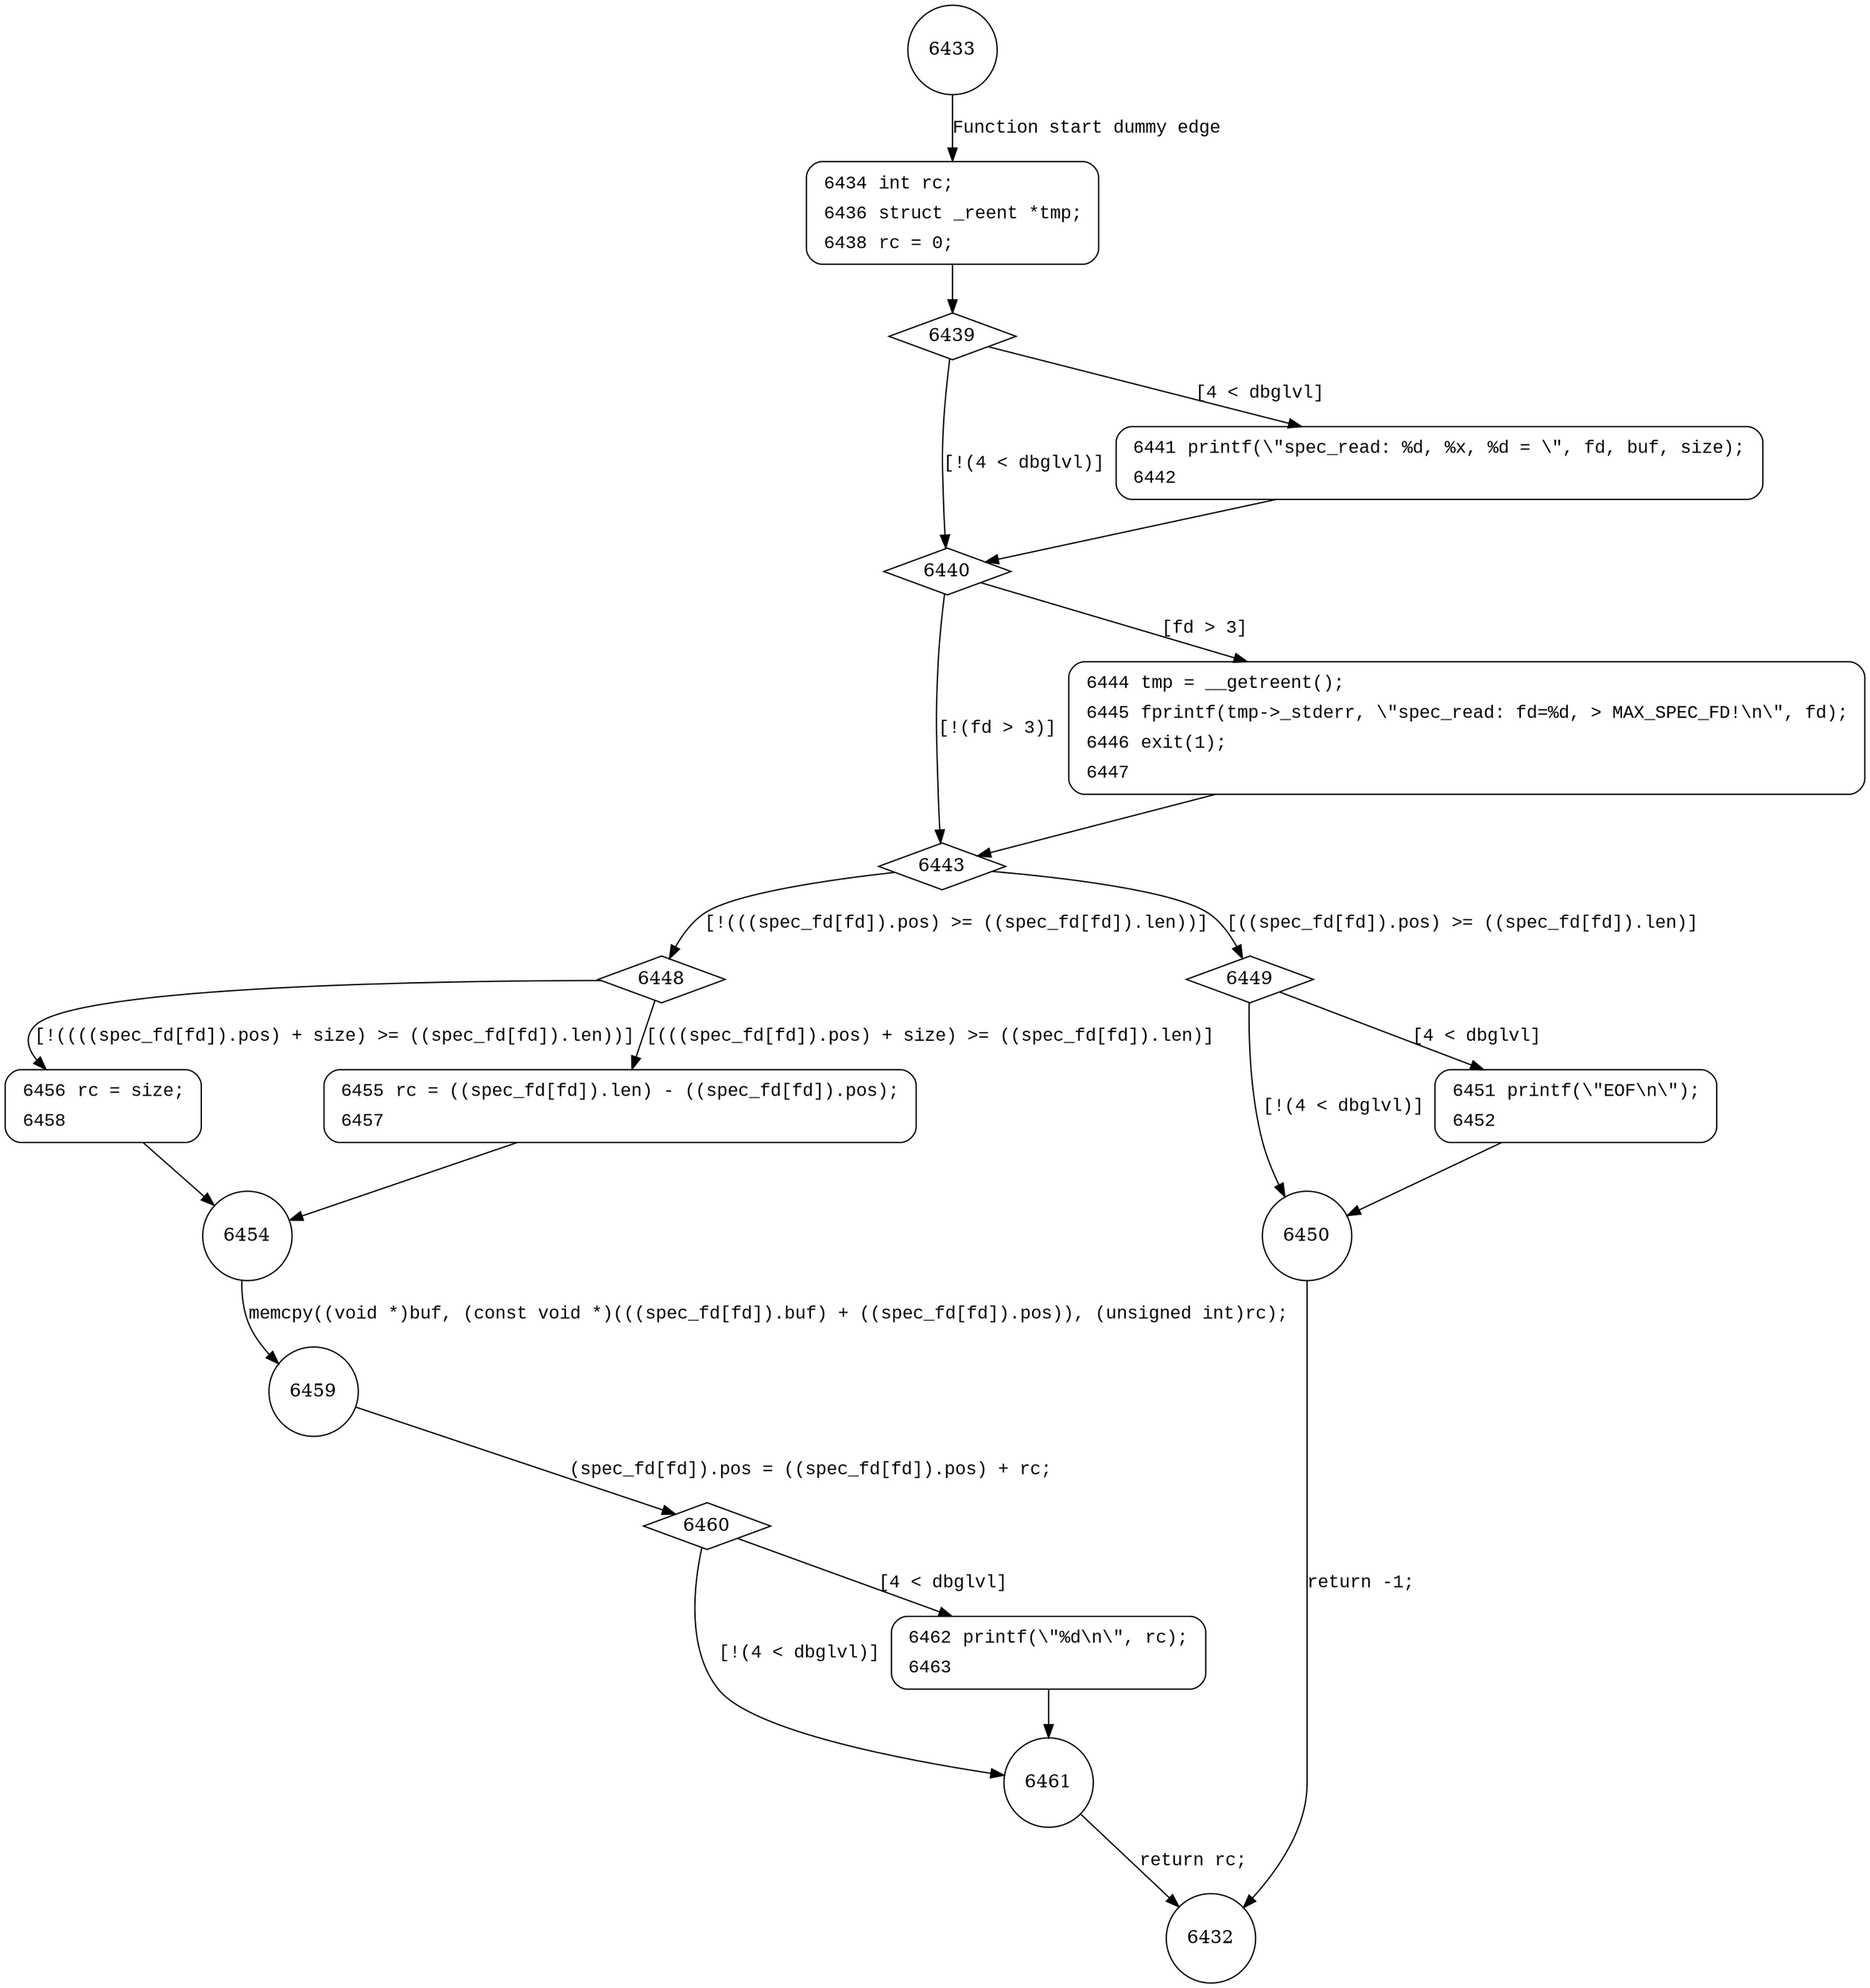 digraph spec_read {
6433 [shape="circle"]
6434 [shape="circle"]
6439 [shape="diamond"]
6440 [shape="diamond"]
6441 [shape="circle"]
6443 [shape="diamond"]
6444 [shape="circle"]
6448 [shape="diamond"]
6449 [shape="diamond"]
6450 [shape="circle"]
6451 [shape="circle"]
6432 [shape="circle"]
6456 [shape="circle"]
6455 [shape="circle"]
6454 [shape="circle"]
6459 [shape="circle"]
6460 [shape="diamond"]
6461 [shape="circle"]
6462 [shape="circle"]
6434 [style="filled,bold" penwidth="1" fillcolor="white" fontname="Courier New" shape="Mrecord" label=<<table border="0" cellborder="0" cellpadding="3" bgcolor="white"><tr><td align="right">6434</td><td align="left">int rc;</td></tr><tr><td align="right">6436</td><td align="left">struct _reent *tmp;</td></tr><tr><td align="right">6438</td><td align="left">rc = 0;</td></tr></table>>]
6434 -> 6439[label=""]
6441 [style="filled,bold" penwidth="1" fillcolor="white" fontname="Courier New" shape="Mrecord" label=<<table border="0" cellborder="0" cellpadding="3" bgcolor="white"><tr><td align="right">6441</td><td align="left">printf(\"spec_read: %d, %x, %d = \", fd, buf, size);</td></tr><tr><td align="right">6442</td><td align="left"></td></tr></table>>]
6441 -> 6440[label=""]
6444 [style="filled,bold" penwidth="1" fillcolor="white" fontname="Courier New" shape="Mrecord" label=<<table border="0" cellborder="0" cellpadding="3" bgcolor="white"><tr><td align="right">6444</td><td align="left">tmp = __getreent();</td></tr><tr><td align="right">6445</td><td align="left">fprintf(tmp-&gt;_stderr, \"spec_read: fd=%d, &gt; MAX_SPEC_FD!\n\", fd);</td></tr><tr><td align="right">6446</td><td align="left">exit(1);</td></tr><tr><td align="right">6447</td><td align="left"></td></tr></table>>]
6444 -> 6443[label=""]
6451 [style="filled,bold" penwidth="1" fillcolor="white" fontname="Courier New" shape="Mrecord" label=<<table border="0" cellborder="0" cellpadding="3" bgcolor="white"><tr><td align="right">6451</td><td align="left">printf(\"EOF\n\");</td></tr><tr><td align="right">6452</td><td align="left"></td></tr></table>>]
6451 -> 6450[label=""]
6455 [style="filled,bold" penwidth="1" fillcolor="white" fontname="Courier New" shape="Mrecord" label=<<table border="0" cellborder="0" cellpadding="3" bgcolor="white"><tr><td align="right">6455</td><td align="left">rc = ((spec_fd[fd]).len) - ((spec_fd[fd]).pos);</td></tr><tr><td align="right">6457</td><td align="left"></td></tr></table>>]
6455 -> 6454[label=""]
6462 [style="filled,bold" penwidth="1" fillcolor="white" fontname="Courier New" shape="Mrecord" label=<<table border="0" cellborder="0" cellpadding="3" bgcolor="white"><tr><td align="right">6462</td><td align="left">printf(\"%d\n\", rc);</td></tr><tr><td align="right">6463</td><td align="left"></td></tr></table>>]
6462 -> 6461[label=""]
6456 [style="filled,bold" penwidth="1" fillcolor="white" fontname="Courier New" shape="Mrecord" label=<<table border="0" cellborder="0" cellpadding="3" bgcolor="white"><tr><td align="right">6456</td><td align="left">rc = size;</td></tr><tr><td align="right">6458</td><td align="left"></td></tr></table>>]
6456 -> 6454[label=""]
6433 -> 6434 [label="Function start dummy edge" fontname="Courier New"]
6439 -> 6440 [label="[!(4 < dbglvl)]" fontname="Courier New"]
6439 -> 6441 [label="[4 < dbglvl]" fontname="Courier New"]
6440 -> 6443 [label="[!(fd > 3)]" fontname="Courier New"]
6440 -> 6444 [label="[fd > 3]" fontname="Courier New"]
6443 -> 6448 [label="[!(((spec_fd[fd]).pos) >= ((spec_fd[fd]).len))]" fontname="Courier New"]
6443 -> 6449 [label="[((spec_fd[fd]).pos) >= ((spec_fd[fd]).len)]" fontname="Courier New"]
6449 -> 6450 [label="[!(4 < dbglvl)]" fontname="Courier New"]
6449 -> 6451 [label="[4 < dbglvl]" fontname="Courier New"]
6450 -> 6432 [label="return -1;" fontname="Courier New"]
6448 -> 6456 [label="[!((((spec_fd[fd]).pos) + size) >= ((spec_fd[fd]).len))]" fontname="Courier New"]
6448 -> 6455 [label="[(((spec_fd[fd]).pos) + size) >= ((spec_fd[fd]).len)]" fontname="Courier New"]
6454 -> 6459 [label="memcpy((void *)buf, (const void *)(((spec_fd[fd]).buf) + ((spec_fd[fd]).pos)), (unsigned int)rc);" fontname="Courier New"]
6460 -> 6461 [label="[!(4 < dbglvl)]" fontname="Courier New"]
6460 -> 6462 [label="[4 < dbglvl]" fontname="Courier New"]
6461 -> 6432 [label="return rc;" fontname="Courier New"]
6459 -> 6460 [label="(spec_fd[fd]).pos = ((spec_fd[fd]).pos) + rc;" fontname="Courier New"]
}